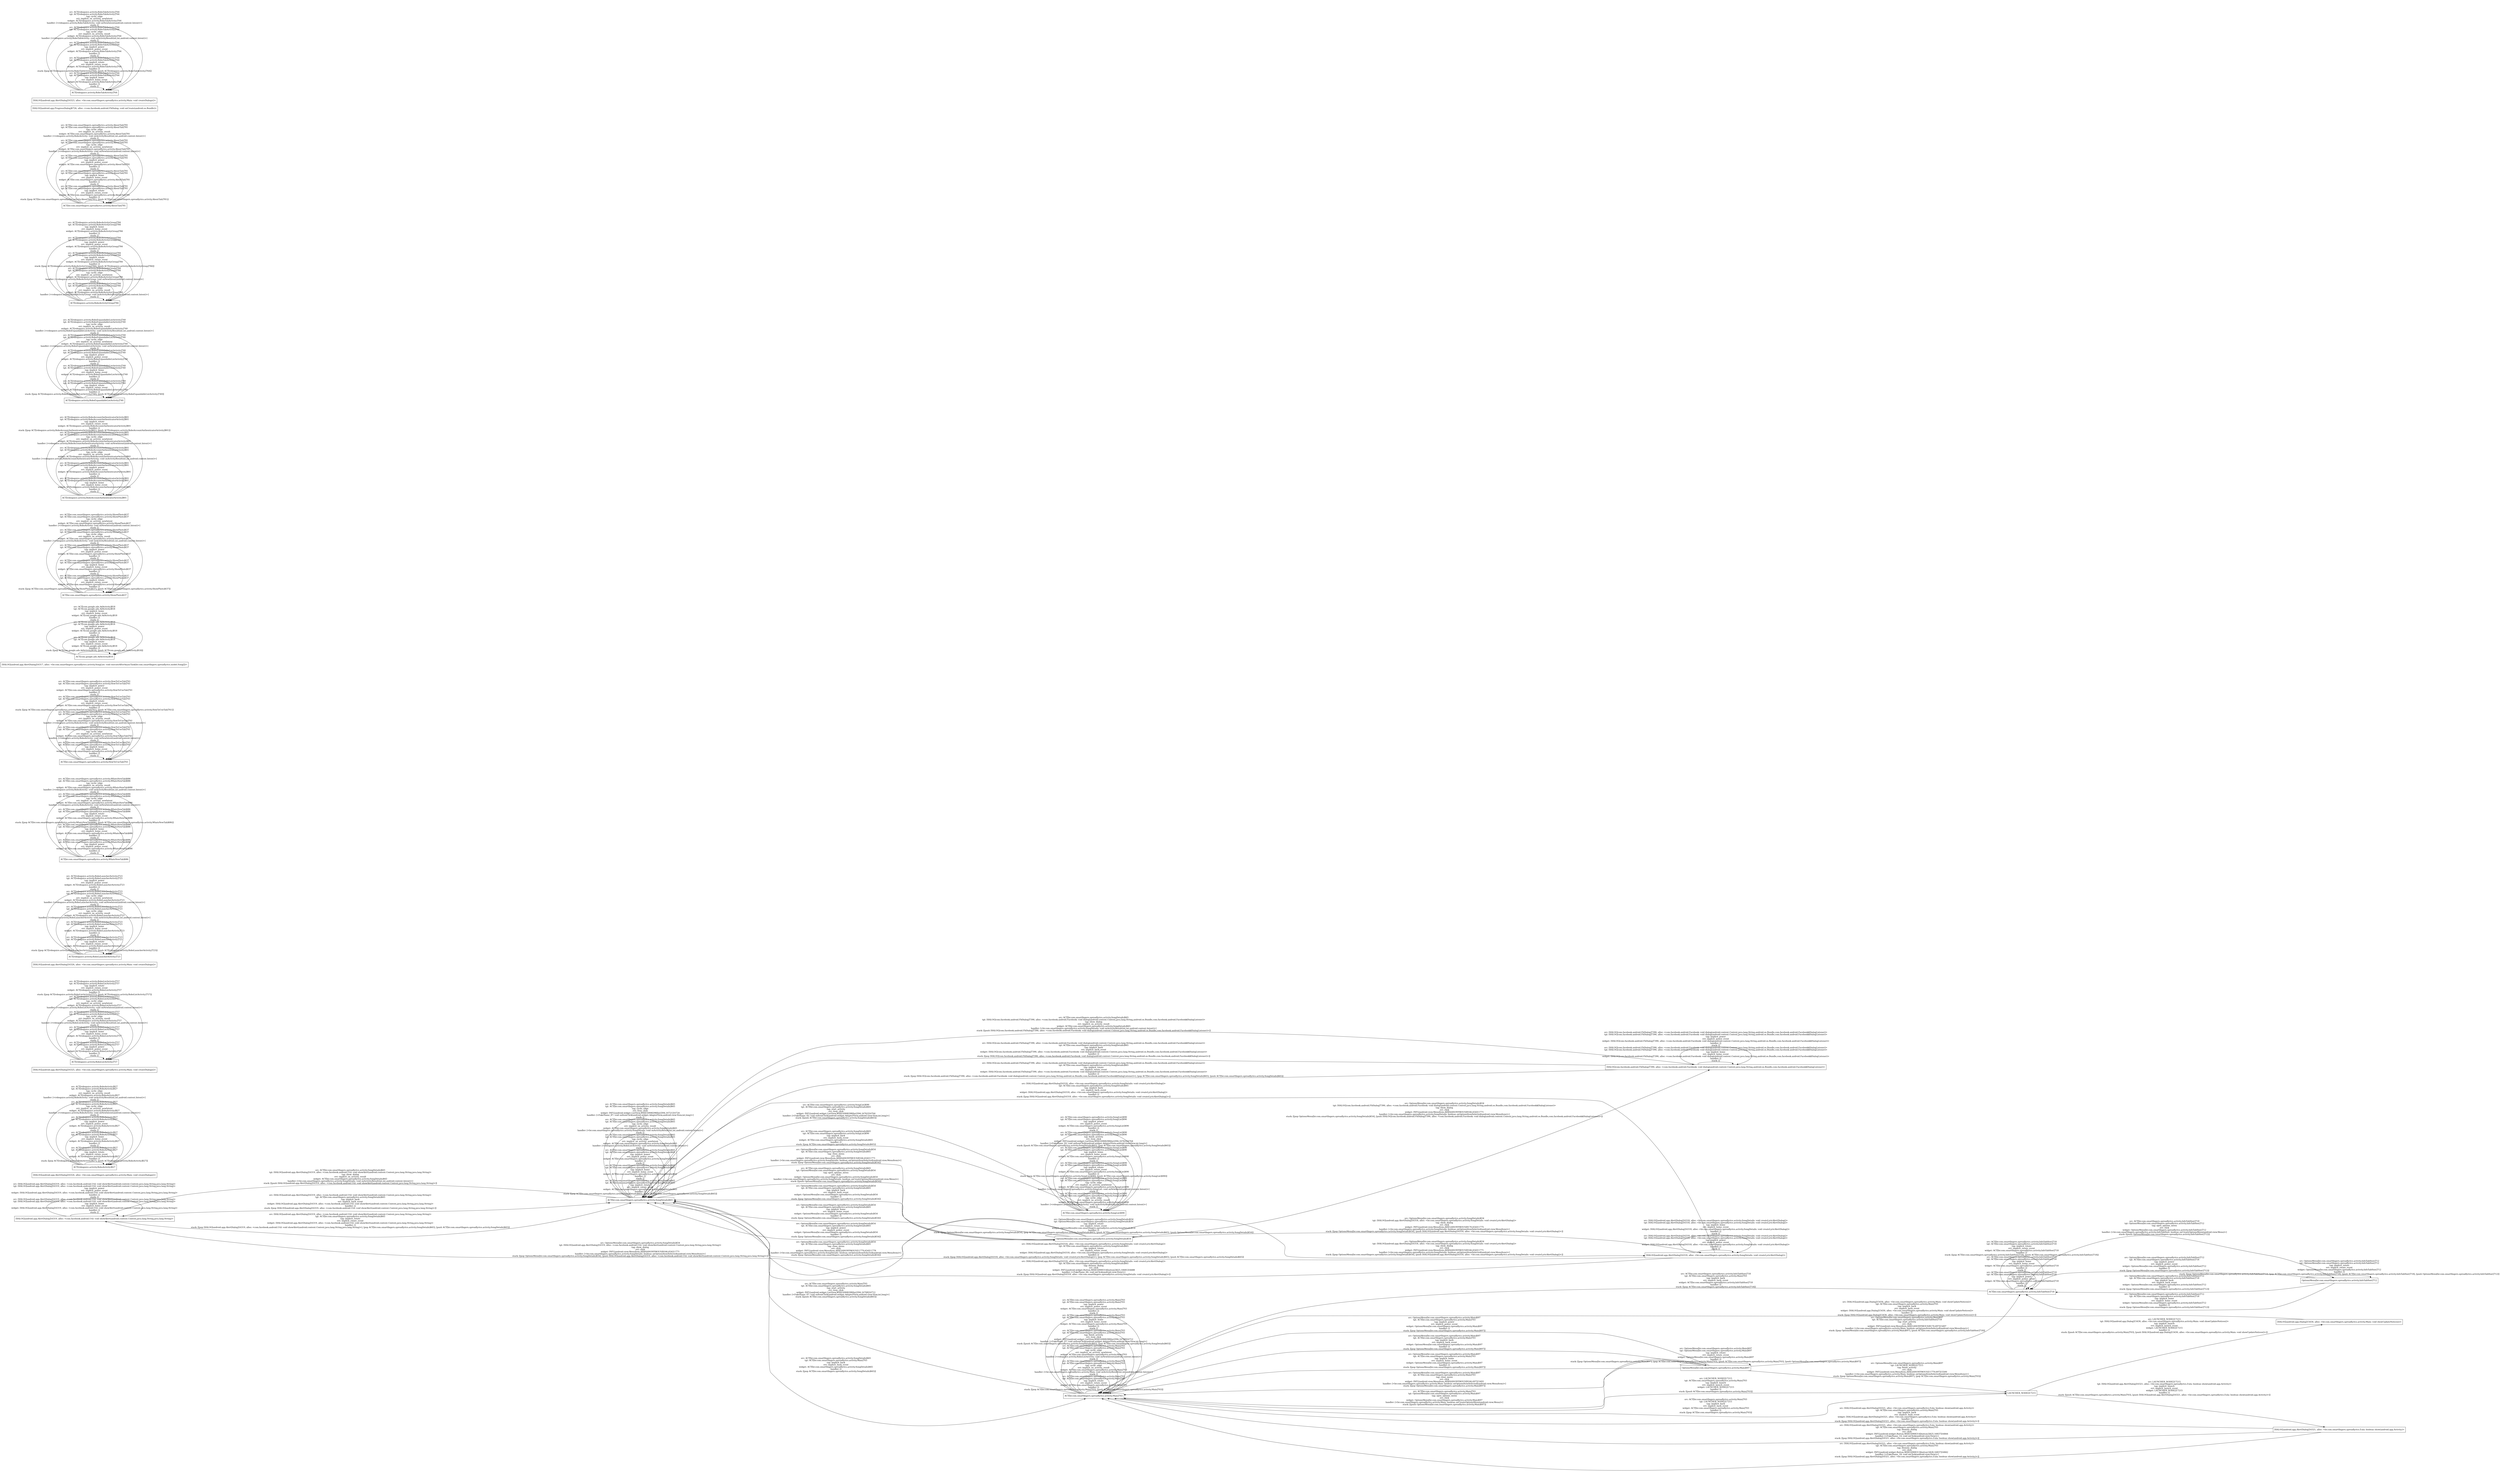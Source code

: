 digraph G {
 rankdir=LR;
 node[shape=box];
 n17 [label="DIALOG[android.app.AlertDialog]16319, alloc: <com.facebook.android.Util: void showAlert(android.content.Context,java.lang.String,java.lang.String)>"];
 n20 [label="DIALOG[android.app.AlertDialog]16321, alloc: <br.com.smartfingers.spreadlyrics.Eula: boolean show(android.app.Activity)>"];
 n23 [label="DIALOG[android.app.AlertDialog]16324, alloc: <br.com.smartfingers.spreadlyrics.activity.Main: void createDialogs()>"];
 n6 [label="ACT[br.com.smartfingers.spreadlyrics.activity.InfoTabHost]718"];
 n16 [label="ACT[roboguice.activity.RoboActivity]827"];
 n27 [label="DIALOG[android.app.AlertDialog]16325, alloc: <br.com.smartfingers.spreadlyrics.activity.Main: void createDialogs()>"];
 n9 [label="ACT[roboguice.activity.RoboListActivity]757"];
 n19 [label="DIALOG[android.app.AlertDialog]16326, alloc: <br.com.smartfingers.spreadlyrics.activity.Main: void createDialogs()>"];
 n29 [label="OptionsMenu[br.com.smartfingers.spreadlyrics.activity.Main]697"];
 n7 [label="ACT[roboguice.activity.RoboLauncherActivity]723"];
 n3 [label="ACT[br.com.smartfingers.spreadlyrics.activity.WhatsNewTab]686"];
 n10 [label="ACT[br.com.smartfingers.spreadlyrics.activity.HowToUseTab]761"];
 n21 [label="DIALOG[android.app.AlertDialog]16317, alloc: <br.com.smartfingers.spreadlyrics.activity.SongList: void executeAfterAsyncTask(br.com.smartfingers.spreadlyrics.model.Song[])>"];
 n25 [label="DIALOG[com.facebook.android.FbDialog]7390, alloc: <com.facebook.android.Facebook: void dialog(android.content.Context,java.lang.String,android.os.Bundle,com.facebook.android.Facebook$DialogListener)>"];
 n30 [label="OptionsMenu[br.com.smartfingers.spreadlyrics.activity.InfoTabHost]712"];
 n15 [label="ACT[com.google.ads.AdActivity]818"];
 n24 [label="DIALOG[android.app.Dialog]15430, alloc: <br.com.smartfingers.spreadlyrics.activity.Main: void showUpdateNotices()>"];
 n31 [label="LAUNCHER_NODE[]17215"];
 n1 [label="ACT[br.com.smartfingers.spreadlyrics.activity.ShowPhoto]637"];
 n14 [label="ACT[roboguice.activity.RoboAccountAuthenticatorActivity]801"];
 n5 [label="ACT[br.com.smartfingers.spreadlyrics.activity.Main]703"];
 n8 [label="ACT[roboguice.activity.RoboExpandableListActivity]740"];
 n18 [label="DIALOG[android.app.AlertDialog]16318, alloc: <br.com.smartfingers.spreadlyrics.activity.SongDetails: void createLyricAlertDialog()>"];
 n13 [label="ACT[roboguice.activity.RoboActivityGroup]784"];
 n4 [label="ACT[br.com.smartfingers.spreadlyrics.activity.SongList]690"];
 n28 [label="OptionsMenu[br.com.smartfingers.spreadlyrics.activity.SongDetails]654"];
 n12 [label="ACT[br.com.smartfingers.spreadlyrics.activity.AboutTab]781"];
 n22 [label="DIALOG[android.app.ProgressDialog]6726, alloc: <com.facebook.android.FbDialog: void onCreate(android.os.Bundle)>"];
 n2 [label="ACT[br.com.smartfingers.spreadlyrics.activity.SongDetails]665"];
 n26 [label="DIALOG[android.app.AlertDialog]16323, alloc: <br.com.smartfingers.spreadlyrics.activity.Main: void createDialogs()>"];
 n11 [label="ACT[roboguice.activity.RoboTabActivity]764"];
 n17 -> n2 [label="src: DIALOG[android.app.AlertDialog]16319, alloc: <com.facebook.android.Util: void showAlert(android.content.Context,java.lang.String,java.lang.String)>\ntgt: ACT[br.com.smartfingers.spreadlyrics.activity.SongDetails]665\ntag: implicit_back\nevt: implicit_back_event\nwidget: DIALOG[android.app.AlertDialog]16319, alloc: <com.facebook.android.Util: void showAlert(android.content.Context,java.lang.String,java.lang.String)>\nhandler: []\nstack: [[pop DIALOG[android.app.AlertDialog]16319, alloc: <com.facebook.android.Util: void showAlert(android.content.Context,java.lang.String,java.lang.String)>]]\n"];
 n17 -> n17 [label="src: DIALOG[android.app.AlertDialog]16319, alloc: <com.facebook.android.Util: void showAlert(android.content.Context,java.lang.String,java.lang.String)>\ntgt: DIALOG[android.app.AlertDialog]16319, alloc: <com.facebook.android.Util: void showAlert(android.content.Context,java.lang.String,java.lang.String)>\ntag: implicit_home\nevt: implicit_home_event\nwidget: DIALOG[android.app.AlertDialog]16319, alloc: <com.facebook.android.Util: void showAlert(android.content.Context,java.lang.String,java.lang.String)>\nhandler: []\nstack: []\n"];
 n17 -> n17 [label="src: DIALOG[android.app.AlertDialog]16319, alloc: <com.facebook.android.Util: void showAlert(android.content.Context,java.lang.String,java.lang.String)>\ntgt: DIALOG[android.app.AlertDialog]16319, alloc: <com.facebook.android.Util: void showAlert(android.content.Context,java.lang.String,java.lang.String)>\ntag: implicit_power\nevt: implicit_power_event\nwidget: DIALOG[android.app.AlertDialog]16319, alloc: <com.facebook.android.Util: void showAlert(android.content.Context,java.lang.String,java.lang.String)>\nhandler: []\nstack: []\n"];
 n17 -> n2 [label="src: DIALOG[android.app.AlertDialog]16319, alloc: <com.facebook.android.Util: void showAlert(android.content.Context,java.lang.String,java.lang.String)>\ntgt: ACT[br.com.smartfingers.spreadlyrics.activity.SongDetails]665\ntag: implicit_rotate\nevt: implicit_rotate_event\nwidget: DIALOG[android.app.AlertDialog]16319, alloc: <com.facebook.android.Util: void showAlert(android.content.Context,java.lang.String,java.lang.String)>\nhandler: []\nstack: [[pop DIALOG[android.app.AlertDialog]16319, alloc: <com.facebook.android.Util: void showAlert(android.content.Context,java.lang.String,java.lang.String)>], [pop ACT[br.com.smartfingers.spreadlyrics.activity.SongDetails]665], [push ACT[br.com.smartfingers.spreadlyrics.activity.SongDetails]665]]\n"];
 n20 -> n5 [label="src: DIALOG[android.app.AlertDialog]16321, alloc: <br.com.smartfingers.spreadlyrics.Eula: boolean show(android.app.Activity)>\ntgt: ACT[br.com.smartfingers.spreadlyrics.activity.Main]703\ntag: implicit_back\nevt: implicit_back_event\nwidget: DIALOG[android.app.AlertDialog]16321, alloc: <br.com.smartfingers.spreadlyrics.Eula: boolean show(android.app.Activity)>\nhandler: []\nstack: [[pop DIALOG[android.app.AlertDialog]16321, alloc: <br.com.smartfingers.spreadlyrics.Eula: boolean show(android.app.Activity)>]]\n"];
 n20 -> n5 [label="src: DIALOG[android.app.AlertDialog]16321, alloc: <br.com.smartfingers.spreadlyrics.Eula: boolean show(android.app.Activity)>\ntgt: ACT[br.com.smartfingers.spreadlyrics.activity.Main]703\ntag: dismiss_dialog\nevt: click\nwidget: INFL[android.widget.Button,WID[16908314|button2]425,16837]16844\nhandler: [<FakeName_14: void onClick(android.view.View)>]\nstack: [[pop DIALOG[android.app.AlertDialog]16321, alloc: <br.com.smartfingers.spreadlyrics.Eula: boolean show(android.app.Activity)>]]\n"];
 n20 -> n5 [label="src: DIALOG[android.app.AlertDialog]16321, alloc: <br.com.smartfingers.spreadlyrics.Eula: boolean show(android.app.Activity)>\ntgt: ACT[br.com.smartfingers.spreadlyrics.activity.Main]703\ntag: dismiss_dialog\nevt: click\nwidget: INFL[android.widget.Button,WID[16908313|button1]428,16837]16842\nhandler: [<FakeName_18: void onClick(android.view.View)>]\nstack: [[pop DIALOG[android.app.AlertDialog]16321, alloc: <br.com.smartfingers.spreadlyrics.Eula: boolean show(android.app.Activity)>]]\n"];
 n6 -> n30 [label="src: ACT[br.com.smartfingers.spreadlyrics.activity.InfoTabHost]718\ntgt: OptionsMenu[br.com.smartfingers.spreadlyrics.activity.InfoTabHost]712\ntag: open_options_menu\nevt: click\nwidget: OptionsMenu[br.com.smartfingers.spreadlyrics.activity.InfoTabHost]712\nhandler: [<br.com.smartfingers.spreadlyrics.activity.InfoTabHost: boolean onCreateOptionsMenu(android.view.Menu)>]\nstack: [[push OptionsMenu[br.com.smartfingers.spreadlyrics.activity.InfoTabHost]712]]\n"];
 n6 -> n6 [label="src: ACT[br.com.smartfingers.spreadlyrics.activity.InfoTabHost]718\ntgt: ACT[br.com.smartfingers.spreadlyrics.activity.InfoTabHost]718\ntag: implicit_power\nevt: implicit_power_event\nwidget: ACT[br.com.smartfingers.spreadlyrics.activity.InfoTabHost]718\nhandler: []\nstack: []\n"];
 n6 -> n5 [label="src: ACT[br.com.smartfingers.spreadlyrics.activity.InfoTabHost]718\ntgt: ACT[br.com.smartfingers.spreadlyrics.activity.Main]703\ntag: implicit_back\nevt: implicit_back_event\nwidget: ACT[br.com.smartfingers.spreadlyrics.activity.InfoTabHost]718\nhandler: []\nstack: [[pop ACT[br.com.smartfingers.spreadlyrics.activity.InfoTabHost]718]]\n"];
 n6 -> n6 [label="src: ACT[br.com.smartfingers.spreadlyrics.activity.InfoTabHost]718\ntgt: ACT[br.com.smartfingers.spreadlyrics.activity.InfoTabHost]718\ntag: implicit_home\nevt: implicit_home_event\nwidget: ACT[br.com.smartfingers.spreadlyrics.activity.InfoTabHost]718\nhandler: []\nstack: []\n"];
 n6 -> n6 [label="src: ACT[br.com.smartfingers.spreadlyrics.activity.InfoTabHost]718\ntgt: ACT[br.com.smartfingers.spreadlyrics.activity.InfoTabHost]718\ntag: implicit_rotate\nevt: implicit_rotate_event\nwidget: ACT[br.com.smartfingers.spreadlyrics.activity.InfoTabHost]718\nhandler: []\nstack: [[pop ACT[br.com.smartfingers.spreadlyrics.activity.InfoTabHost]718], [push ACT[br.com.smartfingers.spreadlyrics.activity.InfoTabHost]718]]\n"];
 n16 -> n16 [label="src: ACT[roboguice.activity.RoboActivity]827\ntgt: ACT[roboguice.activity.RoboActivity]827\ntag: implicit_rotate\nevt: implicit_rotate_event\nwidget: ACT[roboguice.activity.RoboActivity]827\nhandler: []\nstack: [[pop ACT[roboguice.activity.RoboActivity]827], [push ACT[roboguice.activity.RoboActivity]827]]\n"];
 n16 -> n16 [label="src: ACT[roboguice.activity.RoboActivity]827\ntgt: ACT[roboguice.activity.RoboActivity]827\ntag: implicit_home\nevt: implicit_home_event\nwidget: ACT[roboguice.activity.RoboActivity]827\nhandler: []\nstack: []\n"];
 n16 -> n16 [label="src: ACT[roboguice.activity.RoboActivity]827\ntgt: ACT[roboguice.activity.RoboActivity]827\ntag: implicit_power\nevt: implicit_power_event\nwidget: ACT[roboguice.activity.RoboActivity]827\nhandler: []\nstack: []\n"];
 n16 -> n16 [label="src: ACT[roboguice.activity.RoboActivity]827\ntgt: ACT[roboguice.activity.RoboActivity]827\ntag: cyclic_edge\nevt: implicit_on_activity_newIntent\nwidget: ACT[roboguice.activity.RoboActivity]827\nhandler: [<roboguice.activity.RoboActivity: void onNewIntent(android.content.Intent)>]\nstack: []\n"];
 n16 -> n16 [label="src: ACT[roboguice.activity.RoboActivity]827\ntgt: ACT[roboguice.activity.RoboActivity]827\ntag: cyclic_edge\nevt: implicit_on_activity_result\nwidget: ACT[roboguice.activity.RoboActivity]827\nhandler: [<roboguice.activity.RoboActivity: void onActivityResult(int,int,android.content.Intent)>]\nstack: []\n"];
 n9 -> n9 [label="src: ACT[roboguice.activity.RoboListActivity]757\ntgt: ACT[roboguice.activity.RoboListActivity]757\ntag: implicit_power\nevt: implicit_power_event\nwidget: ACT[roboguice.activity.RoboListActivity]757\nhandler: []\nstack: []\n"];
 n9 -> n9 [label="src: ACT[roboguice.activity.RoboListActivity]757\ntgt: ACT[roboguice.activity.RoboListActivity]757\ntag: implicit_home\nevt: implicit_home_event\nwidget: ACT[roboguice.activity.RoboListActivity]757\nhandler: []\nstack: []\n"];
 n9 -> n9 [label="src: ACT[roboguice.activity.RoboListActivity]757\ntgt: ACT[roboguice.activity.RoboListActivity]757\ntag: cyclic_edge\nevt: implicit_on_activity_result\nwidget: ACT[roboguice.activity.RoboListActivity]757\nhandler: [<roboguice.activity.RoboListActivity: void onActivityResult(int,int,android.content.Intent)>]\nstack: []\n"];
 n9 -> n9 [label="src: ACT[roboguice.activity.RoboListActivity]757\ntgt: ACT[roboguice.activity.RoboListActivity]757\ntag: cyclic_edge\nevt: implicit_on_activity_newIntent\nwidget: ACT[roboguice.activity.RoboListActivity]757\nhandler: [<roboguice.activity.RoboListActivity: void onNewIntent(android.content.Intent)>]\nstack: []\n"];
 n9 -> n9 [label="src: ACT[roboguice.activity.RoboListActivity]757\ntgt: ACT[roboguice.activity.RoboListActivity]757\ntag: implicit_rotate\nevt: implicit_rotate_event\nwidget: ACT[roboguice.activity.RoboListActivity]757\nhandler: []\nstack: [[pop ACT[roboguice.activity.RoboListActivity]757], [push ACT[roboguice.activity.RoboListActivity]757]]\n"];
 n29 -> n29 [label="src: OptionsMenu[br.com.smartfingers.spreadlyrics.activity.Main]697\ntgt: OptionsMenu[br.com.smartfingers.spreadlyrics.activity.Main]697\ntag: implicit_rotate\nevt: implicit_rotate_event\nwidget: OptionsMenu[br.com.smartfingers.spreadlyrics.activity.Main]697\nhandler: []\nstack: [[pop OptionsMenu[br.com.smartfingers.spreadlyrics.activity.Main]697], [pop ACT[br.com.smartfingers.spreadlyrics.activity.Main]703], [push ACT[br.com.smartfingers.spreadlyrics.activity.Main]703], [push OptionsMenu[br.com.smartfingers.spreadlyrics.activity.Main]697]]\n"];
 n29 -> n5 [label="src: OptionsMenu[br.com.smartfingers.spreadlyrics.activity.Main]697\ntgt: ACT[br.com.smartfingers.spreadlyrics.activity.Main]703\ntag: implicit_power\nevt: implicit_power_event\nwidget: OptionsMenu[br.com.smartfingers.spreadlyrics.activity.Main]697\nhandler: []\nstack: [[pop OptionsMenu[br.com.smartfingers.spreadlyrics.activity.Main]697]]\n"];
 n29 -> n31 [label="src: OptionsMenu[br.com.smartfingers.spreadlyrics.activity.Main]697\ntgt: LAUNCHER_NODE[]17215\ntag: finish_activity\nevt: click\nwidget: INFL[android.view.MenuItem,AID[2|ANONYMOUS]11779,697]15500\nhandler: [<br.com.smartfingers.spreadlyrics.activity.Main: boolean onOptionsItemSelected(android.view.MenuItem)>]\nstack: [[pop OptionsMenu[br.com.smartfingers.spreadlyrics.activity.Main]697], [pop ACT[br.com.smartfingers.spreadlyrics.activity.Main]703]]\n"];
 n29 -> n5 [label="src: OptionsMenu[br.com.smartfingers.spreadlyrics.activity.Main]697\ntgt: ACT[br.com.smartfingers.spreadlyrics.activity.Main]703\ntag: implicit_back\nevt: implicit_back_event\nwidget: OptionsMenu[br.com.smartfingers.spreadlyrics.activity.Main]697\nhandler: []\nstack: [[pop OptionsMenu[br.com.smartfingers.spreadlyrics.activity.Main]697]]\n"];
 n29 -> n6 [label="src: OptionsMenu[br.com.smartfingers.spreadlyrics.activity.Main]697\ntgt: ACT[br.com.smartfingers.spreadlyrics.activity.InfoTabHost]718\ntag: start_activity\nevt: click\nwidget: INFL[android.view.MenuItem,AID[1|ANONYMOUS]9170,697]15497\nhandler: [<br.com.smartfingers.spreadlyrics.activity.Main: boolean onOptionsItemSelected(android.view.MenuItem)>]\nstack: [[pop OptionsMenu[br.com.smartfingers.spreadlyrics.activity.Main]697], [push ACT[br.com.smartfingers.spreadlyrics.activity.InfoTabHost]718]]\n"];
 n29 -> n5 [label="src: OptionsMenu[br.com.smartfingers.spreadlyrics.activity.Main]697\ntgt: ACT[br.com.smartfingers.spreadlyrics.activity.Main]703\ntag: implicit_home\nevt: implicit_home_event\nwidget: OptionsMenu[br.com.smartfingers.spreadlyrics.activity.Main]697\nhandler: []\nstack: [[pop OptionsMenu[br.com.smartfingers.spreadlyrics.activity.Main]697]]\n"];
 n29 -> n5 [label="src: OptionsMenu[br.com.smartfingers.spreadlyrics.activity.Main]697\ntgt: ACT[br.com.smartfingers.spreadlyrics.activity.Main]703\ntag: close_menu\nevt: click\nwidget: INFL[android.view.MenuItem,AID[0|ANONYMOUS]9166,697]15493\nhandler: [<br.com.smartfingers.spreadlyrics.activity.Main: boolean onOptionsItemSelected(android.view.MenuItem)>]\nstack: [[pop OptionsMenu[br.com.smartfingers.spreadlyrics.activity.Main]697]]\n"];
 n7 -> n7 [label="src: ACT[roboguice.activity.RoboLauncherActivity]723\ntgt: ACT[roboguice.activity.RoboLauncherActivity]723\ntag: implicit_rotate\nevt: implicit_rotate_event\nwidget: ACT[roboguice.activity.RoboLauncherActivity]723\nhandler: []\nstack: [[pop ACT[roboguice.activity.RoboLauncherActivity]723], [push ACT[roboguice.activity.RoboLauncherActivity]723]]\n"];
 n7 -> n7 [label="src: ACT[roboguice.activity.RoboLauncherActivity]723\ntgt: ACT[roboguice.activity.RoboLauncherActivity]723\ntag: implicit_home\nevt: implicit_home_event\nwidget: ACT[roboguice.activity.RoboLauncherActivity]723\nhandler: []\nstack: []\n"];
 n7 -> n7 [label="src: ACT[roboguice.activity.RoboLauncherActivity]723\ntgt: ACT[roboguice.activity.RoboLauncherActivity]723\ntag: cyclic_edge\nevt: implicit_on_activity_result\nwidget: ACT[roboguice.activity.RoboLauncherActivity]723\nhandler: [<roboguice.activity.RoboLauncherActivity: void onActivityResult(int,int,android.content.Intent)>]\nstack: []\n"];
 n7 -> n7 [label="src: ACT[roboguice.activity.RoboLauncherActivity]723\ntgt: ACT[roboguice.activity.RoboLauncherActivity]723\ntag: cyclic_edge\nevt: implicit_on_activity_newIntent\nwidget: ACT[roboguice.activity.RoboLauncherActivity]723\nhandler: [<roboguice.activity.RoboLauncherActivity: void onNewIntent(android.content.Intent)>]\nstack: []\n"];
 n7 -> n7 [label="src: ACT[roboguice.activity.RoboLauncherActivity]723\ntgt: ACT[roboguice.activity.RoboLauncherActivity]723\ntag: implicit_power\nevt: implicit_power_event\nwidget: ACT[roboguice.activity.RoboLauncherActivity]723\nhandler: []\nstack: []\n"];
 n3 -> n3 [label="src: ACT[br.com.smartfingers.spreadlyrics.activity.WhatsNewTab]686\ntgt: ACT[br.com.smartfingers.spreadlyrics.activity.WhatsNewTab]686\ntag: implicit_power\nevt: implicit_power_event\nwidget: ACT[br.com.smartfingers.spreadlyrics.activity.WhatsNewTab]686\nhandler: []\nstack: []\n"];
 n3 -> n3 [label="src: ACT[br.com.smartfingers.spreadlyrics.activity.WhatsNewTab]686\ntgt: ACT[br.com.smartfingers.spreadlyrics.activity.WhatsNewTab]686\ntag: implicit_home\nevt: implicit_home_event\nwidget: ACT[br.com.smartfingers.spreadlyrics.activity.WhatsNewTab]686\nhandler: []\nstack: []\n"];
 n3 -> n3 [label="src: ACT[br.com.smartfingers.spreadlyrics.activity.WhatsNewTab]686\ntgt: ACT[br.com.smartfingers.spreadlyrics.activity.WhatsNewTab]686\ntag: implicit_rotate\nevt: implicit_rotate_event\nwidget: ACT[br.com.smartfingers.spreadlyrics.activity.WhatsNewTab]686\nhandler: []\nstack: [[pop ACT[br.com.smartfingers.spreadlyrics.activity.WhatsNewTab]686], [push ACT[br.com.smartfingers.spreadlyrics.activity.WhatsNewTab]686]]\n"];
 n3 -> n3 [label="src: ACT[br.com.smartfingers.spreadlyrics.activity.WhatsNewTab]686\ntgt: ACT[br.com.smartfingers.spreadlyrics.activity.WhatsNewTab]686\ntag: cyclic_edge\nevt: implicit_on_activity_newIntent\nwidget: ACT[br.com.smartfingers.spreadlyrics.activity.WhatsNewTab]686\nhandler: [<roboguice.activity.RoboActivity: void onNewIntent(android.content.Intent)>]\nstack: []\n"];
 n3 -> n3 [label="src: ACT[br.com.smartfingers.spreadlyrics.activity.WhatsNewTab]686\ntgt: ACT[br.com.smartfingers.spreadlyrics.activity.WhatsNewTab]686\ntag: cyclic_edge\nevt: implicit_on_activity_result\nwidget: ACT[br.com.smartfingers.spreadlyrics.activity.WhatsNewTab]686\nhandler: [<roboguice.activity.RoboActivity: void onActivityResult(int,int,android.content.Intent)>]\nstack: []\n"];
 n10 -> n10 [label="src: ACT[br.com.smartfingers.spreadlyrics.activity.HowToUseTab]761\ntgt: ACT[br.com.smartfingers.spreadlyrics.activity.HowToUseTab]761\ntag: implicit_home\nevt: implicit_home_event\nwidget: ACT[br.com.smartfingers.spreadlyrics.activity.HowToUseTab]761\nhandler: []\nstack: []\n"];
 n10 -> n10 [label="src: ACT[br.com.smartfingers.spreadlyrics.activity.HowToUseTab]761\ntgt: ACT[br.com.smartfingers.spreadlyrics.activity.HowToUseTab]761\ntag: cyclic_edge\nevt: implicit_on_activity_newIntent\nwidget: ACT[br.com.smartfingers.spreadlyrics.activity.HowToUseTab]761\nhandler: [<roboguice.activity.RoboActivity: void onNewIntent(android.content.Intent)>]\nstack: []\n"];
 n10 -> n10 [label="src: ACT[br.com.smartfingers.spreadlyrics.activity.HowToUseTab]761\ntgt: ACT[br.com.smartfingers.spreadlyrics.activity.HowToUseTab]761\ntag: cyclic_edge\nevt: implicit_on_activity_result\nwidget: ACT[br.com.smartfingers.spreadlyrics.activity.HowToUseTab]761\nhandler: [<roboguice.activity.RoboActivity: void onActivityResult(int,int,android.content.Intent)>]\nstack: []\n"];
 n10 -> n10 [label="src: ACT[br.com.smartfingers.spreadlyrics.activity.HowToUseTab]761\ntgt: ACT[br.com.smartfingers.spreadlyrics.activity.HowToUseTab]761\ntag: implicit_rotate\nevt: implicit_rotate_event\nwidget: ACT[br.com.smartfingers.spreadlyrics.activity.HowToUseTab]761\nhandler: []\nstack: [[pop ACT[br.com.smartfingers.spreadlyrics.activity.HowToUseTab]761], [push ACT[br.com.smartfingers.spreadlyrics.activity.HowToUseTab]761]]\n"];
 n10 -> n10 [label="src: ACT[br.com.smartfingers.spreadlyrics.activity.HowToUseTab]761\ntgt: ACT[br.com.smartfingers.spreadlyrics.activity.HowToUseTab]761\ntag: implicit_power\nevt: implicit_power_event\nwidget: ACT[br.com.smartfingers.spreadlyrics.activity.HowToUseTab]761\nhandler: []\nstack: []\n"];
 n25 -> n2 [label="src: DIALOG[com.facebook.android.FbDialog]7390, alloc: <com.facebook.android.Facebook: void dialog(android.content.Context,java.lang.String,android.os.Bundle,com.facebook.android.Facebook$DialogListener)>\ntgt: ACT[br.com.smartfingers.spreadlyrics.activity.SongDetails]665\ntag: implicit_back\nevt: implicit_back_event\nwidget: DIALOG[com.facebook.android.FbDialog]7390, alloc: <com.facebook.android.Facebook: void dialog(android.content.Context,java.lang.String,android.os.Bundle,com.facebook.android.Facebook$DialogListener)>\nhandler: []\nstack: [[pop DIALOG[com.facebook.android.FbDialog]7390, alloc: <com.facebook.android.Facebook: void dialog(android.content.Context,java.lang.String,android.os.Bundle,com.facebook.android.Facebook$DialogListener)>]]\n"];
 n25 -> n2 [label="src: DIALOG[com.facebook.android.FbDialog]7390, alloc: <com.facebook.android.Facebook: void dialog(android.content.Context,java.lang.String,android.os.Bundle,com.facebook.android.Facebook$DialogListener)>\ntgt: ACT[br.com.smartfingers.spreadlyrics.activity.SongDetails]665\ntag: implicit_rotate\nevt: implicit_rotate_event\nwidget: DIALOG[com.facebook.android.FbDialog]7390, alloc: <com.facebook.android.Facebook: void dialog(android.content.Context,java.lang.String,android.os.Bundle,com.facebook.android.Facebook$DialogListener)>\nhandler: []\nstack: [[pop DIALOG[com.facebook.android.FbDialog]7390, alloc: <com.facebook.android.Facebook: void dialog(android.content.Context,java.lang.String,android.os.Bundle,com.facebook.android.Facebook$DialogListener)>], [pop ACT[br.com.smartfingers.spreadlyrics.activity.SongDetails]665], [push ACT[br.com.smartfingers.spreadlyrics.activity.SongDetails]665]]\n"];
 n25 -> n25 [label="src: DIALOG[com.facebook.android.FbDialog]7390, alloc: <com.facebook.android.Facebook: void dialog(android.content.Context,java.lang.String,android.os.Bundle,com.facebook.android.Facebook$DialogListener)>\ntgt: DIALOG[com.facebook.android.FbDialog]7390, alloc: <com.facebook.android.Facebook: void dialog(android.content.Context,java.lang.String,android.os.Bundle,com.facebook.android.Facebook$DialogListener)>\ntag: implicit_home\nevt: implicit_home_event\nwidget: DIALOG[com.facebook.android.FbDialog]7390, alloc: <com.facebook.android.Facebook: void dialog(android.content.Context,java.lang.String,android.os.Bundle,com.facebook.android.Facebook$DialogListener)>\nhandler: []\nstack: []\n"];
 n25 -> n25 [label="src: DIALOG[com.facebook.android.FbDialog]7390, alloc: <com.facebook.android.Facebook: void dialog(android.content.Context,java.lang.String,android.os.Bundle,com.facebook.android.Facebook$DialogListener)>\ntgt: DIALOG[com.facebook.android.FbDialog]7390, alloc: <com.facebook.android.Facebook: void dialog(android.content.Context,java.lang.String,android.os.Bundle,com.facebook.android.Facebook$DialogListener)>\ntag: implicit_power\nevt: implicit_power_event\nwidget: DIALOG[com.facebook.android.FbDialog]7390, alloc: <com.facebook.android.Facebook: void dialog(android.content.Context,java.lang.String,android.os.Bundle,com.facebook.android.Facebook$DialogListener)>\nhandler: []\nstack: []\n"];
 n30 -> n6 [label="src: OptionsMenu[br.com.smartfingers.spreadlyrics.activity.InfoTabHost]712\ntgt: ACT[br.com.smartfingers.spreadlyrics.activity.InfoTabHost]718\ntag: implicit_power\nevt: implicit_power_event\nwidget: OptionsMenu[br.com.smartfingers.spreadlyrics.activity.InfoTabHost]712\nhandler: []\nstack: [[pop OptionsMenu[br.com.smartfingers.spreadlyrics.activity.InfoTabHost]712]]\n"];
 n30 -> n6 [label="src: OptionsMenu[br.com.smartfingers.spreadlyrics.activity.InfoTabHost]712\ntgt: ACT[br.com.smartfingers.spreadlyrics.activity.InfoTabHost]718\ntag: implicit_back\nevt: implicit_back_event\nwidget: OptionsMenu[br.com.smartfingers.spreadlyrics.activity.InfoTabHost]712\nhandler: []\nstack: [[pop OptionsMenu[br.com.smartfingers.spreadlyrics.activity.InfoTabHost]712]]\n"];
 n30 -> n30 [label="src: OptionsMenu[br.com.smartfingers.spreadlyrics.activity.InfoTabHost]712\ntgt: OptionsMenu[br.com.smartfingers.spreadlyrics.activity.InfoTabHost]712\ntag: implicit_rotate\nevt: implicit_rotate_event\nwidget: OptionsMenu[br.com.smartfingers.spreadlyrics.activity.InfoTabHost]712\nhandler: []\nstack: [[pop OptionsMenu[br.com.smartfingers.spreadlyrics.activity.InfoTabHost]712], [pop ACT[br.com.smartfingers.spreadlyrics.activity.InfoTabHost]718], [push ACT[br.com.smartfingers.spreadlyrics.activity.InfoTabHost]718], [push OptionsMenu[br.com.smartfingers.spreadlyrics.activity.InfoTabHost]712]]\n"];
 n30 -> n6 [label="src: OptionsMenu[br.com.smartfingers.spreadlyrics.activity.InfoTabHost]712\ntgt: ACT[br.com.smartfingers.spreadlyrics.activity.InfoTabHost]718\ntag: implicit_home\nevt: implicit_home_event\nwidget: OptionsMenu[br.com.smartfingers.spreadlyrics.activity.InfoTabHost]712\nhandler: []\nstack: [[pop OptionsMenu[br.com.smartfingers.spreadlyrics.activity.InfoTabHost]712]]\n"];
 n15 -> n15 [label="src: ACT[com.google.ads.AdActivity]818\ntgt: ACT[com.google.ads.AdActivity]818\ntag: implicit_rotate\nevt: implicit_rotate_event\nwidget: ACT[com.google.ads.AdActivity]818\nhandler: []\nstack: [[pop ACT[com.google.ads.AdActivity]818], [push ACT[com.google.ads.AdActivity]818]]\n"];
 n15 -> n15 [label="src: ACT[com.google.ads.AdActivity]818\ntgt: ACT[com.google.ads.AdActivity]818\ntag: implicit_power\nevt: implicit_power_event\nwidget: ACT[com.google.ads.AdActivity]818\nhandler: []\nstack: []\n"];
 n15 -> n15 [label="src: ACT[com.google.ads.AdActivity]818\ntgt: ACT[com.google.ads.AdActivity]818\ntag: implicit_home\nevt: implicit_home_event\nwidget: ACT[com.google.ads.AdActivity]818\nhandler: []\nstack: []\n"];
 n24 -> n5 [label="src: DIALOG[android.app.Dialog]15430, alloc: <br.com.smartfingers.spreadlyrics.activity.Main: void showUpdateNotices()>\ntgt: ACT[br.com.smartfingers.spreadlyrics.activity.Main]703\ntag: implicit_back\nevt: implicit_back_event\nwidget: DIALOG[android.app.Dialog]15430, alloc: <br.com.smartfingers.spreadlyrics.activity.Main: void showUpdateNotices()>\nhandler: []\nstack: [[pop DIALOG[android.app.Dialog]15430, alloc: <br.com.smartfingers.spreadlyrics.activity.Main: void showUpdateNotices()>]]\n"];
 n31 -> n5 [label="src: LAUNCHER_NODE[]17215\ntgt: ACT[br.com.smartfingers.spreadlyrics.activity.Main]703\ntag: implicit_launch\nevt: implicit_launch_event\nwidget: LAUNCHER_NODE[]17215\nhandler: []\nstack: [[push ACT[br.com.smartfingers.spreadlyrics.activity.Main]703]]\n"];
 n31 -> n20 [label="src: LAUNCHER_NODE[]17215\ntgt: DIALOG[android.app.AlertDialog]16321, alloc: <br.com.smartfingers.spreadlyrics.Eula: boolean show(android.app.Activity)>\ntag: implicit_launch\nevt: implicit_launch_event\nwidget: LAUNCHER_NODE[]17215\nhandler: []\nstack: [[push ACT[br.com.smartfingers.spreadlyrics.activity.Main]703], [push DIALOG[android.app.AlertDialog]16321, alloc: <br.com.smartfingers.spreadlyrics.Eula: boolean show(android.app.Activity)>]]\n"];
 n31 -> n24 [label="src: LAUNCHER_NODE[]17215\ntgt: DIALOG[android.app.Dialog]15430, alloc: <br.com.smartfingers.spreadlyrics.activity.Main: void showUpdateNotices()>\ntag: implicit_launch\nevt: implicit_launch_event\nwidget: LAUNCHER_NODE[]17215\nhandler: []\nstack: [[push ACT[br.com.smartfingers.spreadlyrics.activity.Main]703], [push DIALOG[android.app.Dialog]15430, alloc: <br.com.smartfingers.spreadlyrics.activity.Main: void showUpdateNotices()>]]\n"];
 n1 -> n1 [label="src: ACT[br.com.smartfingers.spreadlyrics.activity.ShowPhoto]637\ntgt: ACT[br.com.smartfingers.spreadlyrics.activity.ShowPhoto]637\ntag: implicit_rotate\nevt: implicit_rotate_event\nwidget: ACT[br.com.smartfingers.spreadlyrics.activity.ShowPhoto]637\nhandler: []\nstack: [[pop ACT[br.com.smartfingers.spreadlyrics.activity.ShowPhoto]637], [push ACT[br.com.smartfingers.spreadlyrics.activity.ShowPhoto]637]]\n"];
 n1 -> n1 [label="src: ACT[br.com.smartfingers.spreadlyrics.activity.ShowPhoto]637\ntgt: ACT[br.com.smartfingers.spreadlyrics.activity.ShowPhoto]637\ntag: implicit_home\nevt: implicit_home_event\nwidget: ACT[br.com.smartfingers.spreadlyrics.activity.ShowPhoto]637\nhandler: []\nstack: []\n"];
 n1 -> n1 [label="src: ACT[br.com.smartfingers.spreadlyrics.activity.ShowPhoto]637\ntgt: ACT[br.com.smartfingers.spreadlyrics.activity.ShowPhoto]637\ntag: implicit_power\nevt: implicit_power_event\nwidget: ACT[br.com.smartfingers.spreadlyrics.activity.ShowPhoto]637\nhandler: []\nstack: []\n"];
 n1 -> n1 [label="src: ACT[br.com.smartfingers.spreadlyrics.activity.ShowPhoto]637\ntgt: ACT[br.com.smartfingers.spreadlyrics.activity.ShowPhoto]637\ntag: cyclic_edge\nevt: implicit_on_activity_result\nwidget: ACT[br.com.smartfingers.spreadlyrics.activity.ShowPhoto]637\nhandler: [<roboguice.activity.RoboActivity: void onActivityResult(int,int,android.content.Intent)>]\nstack: []\n"];
 n1 -> n1 [label="src: ACT[br.com.smartfingers.spreadlyrics.activity.ShowPhoto]637\ntgt: ACT[br.com.smartfingers.spreadlyrics.activity.ShowPhoto]637\ntag: cyclic_edge\nevt: implicit_on_activity_newIntent\nwidget: ACT[br.com.smartfingers.spreadlyrics.activity.ShowPhoto]637\nhandler: [<roboguice.activity.RoboActivity: void onNewIntent(android.content.Intent)>]\nstack: []\n"];
 n14 -> n14 [label="src: ACT[roboguice.activity.RoboAccountAuthenticatorActivity]801\ntgt: ACT[roboguice.activity.RoboAccountAuthenticatorActivity]801\ntag: implicit_home\nevt: implicit_home_event\nwidget: ACT[roboguice.activity.RoboAccountAuthenticatorActivity]801\nhandler: []\nstack: []\n"];
 n14 -> n14 [label="src: ACT[roboguice.activity.RoboAccountAuthenticatorActivity]801\ntgt: ACT[roboguice.activity.RoboAccountAuthenticatorActivity]801\ntag: implicit_power\nevt: implicit_power_event\nwidget: ACT[roboguice.activity.RoboAccountAuthenticatorActivity]801\nhandler: []\nstack: []\n"];
 n14 -> n14 [label="src: ACT[roboguice.activity.RoboAccountAuthenticatorActivity]801\ntgt: ACT[roboguice.activity.RoboAccountAuthenticatorActivity]801\ntag: cyclic_edge\nevt: implicit_on_activity_result\nwidget: ACT[roboguice.activity.RoboAccountAuthenticatorActivity]801\nhandler: [<roboguice.activity.RoboAccountAuthenticatorActivity: void onActivityResult(int,int,android.content.Intent)>]\nstack: []\n"];
 n14 -> n14 [label="src: ACT[roboguice.activity.RoboAccountAuthenticatorActivity]801\ntgt: ACT[roboguice.activity.RoboAccountAuthenticatorActivity]801\ntag: cyclic_edge\nevt: implicit_on_activity_newIntent\nwidget: ACT[roboguice.activity.RoboAccountAuthenticatorActivity]801\nhandler: [<roboguice.activity.RoboAccountAuthenticatorActivity: void onNewIntent(android.content.Intent)>]\nstack: []\n"];
 n14 -> n14 [label="src: ACT[roboguice.activity.RoboAccountAuthenticatorActivity]801\ntgt: ACT[roboguice.activity.RoboAccountAuthenticatorActivity]801\ntag: implicit_rotate\nevt: implicit_rotate_event\nwidget: ACT[roboguice.activity.RoboAccountAuthenticatorActivity]801\nhandler: []\nstack: [[pop ACT[roboguice.activity.RoboAccountAuthenticatorActivity]801], [push ACT[roboguice.activity.RoboAccountAuthenticatorActivity]801]]\n"];
 n5 -> n5 [label="src: ACT[br.com.smartfingers.spreadlyrics.activity.Main]703\ntgt: ACT[br.com.smartfingers.spreadlyrics.activity.Main]703\ntag: implicit_rotate\nevt: implicit_rotate_event\nwidget: ACT[br.com.smartfingers.spreadlyrics.activity.Main]703\nhandler: []\nstack: [[pop ACT[br.com.smartfingers.spreadlyrics.activity.Main]703], [push ACT[br.com.smartfingers.spreadlyrics.activity.Main]703]]\n"];
 n5 -> n5 [label="src: ACT[br.com.smartfingers.spreadlyrics.activity.Main]703\ntgt: ACT[br.com.smartfingers.spreadlyrics.activity.Main]703\ntag: cyclic_edge\nevt: implicit_on_activity_result\nwidget: ACT[br.com.smartfingers.spreadlyrics.activity.Main]703\nhandler: [<br.com.smartfingers.spreadlyrics.activity.Main: void onActivityResult(int,int,android.content.Intent)>]\nstack: []\n"];
 n5 -> n5 [label="src: ACT[br.com.smartfingers.spreadlyrics.activity.Main]703\ntgt: ACT[br.com.smartfingers.spreadlyrics.activity.Main]703\ntag: cyclic_edge\nevt: implicit_on_activity_newIntent\nwidget: ACT[br.com.smartfingers.spreadlyrics.activity.Main]703\nhandler: [<roboguice.activity.RoboListActivity: void onNewIntent(android.content.Intent)>]\nstack: []\n"];
 n5 -> n5 [label="src: ACT[br.com.smartfingers.spreadlyrics.activity.Main]703\ntgt: ACT[br.com.smartfingers.spreadlyrics.activity.Main]703\ntag: finish_activity\nevt: item_click\nwidget: INFL[android.widget.ListView,WID[16908298|list]394,16708]16712\nhandler: [<FakeName_97: void onItemClick(android.widget.AdapterView,android.view.View,int,long)>]\nstack: [[push ACT[br.com.smartfingers.spreadlyrics.activity.SongDetails]665], [pop ACT[br.com.smartfingers.spreadlyrics.activity.SongDetails]665]]\n"];
 n5 -> n5 [label="src: ACT[br.com.smartfingers.spreadlyrics.activity.Main]703\ntgt: ACT[br.com.smartfingers.spreadlyrics.activity.Main]703\ntag: implicit_home\nevt: implicit_home_event\nwidget: ACT[br.com.smartfingers.spreadlyrics.activity.Main]703\nhandler: []\nstack: []\n"];
 n5 -> n29 [label="src: ACT[br.com.smartfingers.spreadlyrics.activity.Main]703\ntgt: OptionsMenu[br.com.smartfingers.spreadlyrics.activity.Main]697\ntag: open_options_menu\nevt: click\nwidget: OptionsMenu[br.com.smartfingers.spreadlyrics.activity.Main]697\nhandler: [<br.com.smartfingers.spreadlyrics.activity.Main: boolean onCreateOptionsMenu(android.view.Menu)>]\nstack: [[push OptionsMenu[br.com.smartfingers.spreadlyrics.activity.Main]697]]\n"];
 n5 -> n31 [label="src: ACT[br.com.smartfingers.spreadlyrics.activity.Main]703\ntgt: LAUNCHER_NODE[]17215\ntag: implicit_back\nevt: implicit_back_event\nwidget: ACT[br.com.smartfingers.spreadlyrics.activity.Main]703\nhandler: []\nstack: [[pop ACT[br.com.smartfingers.spreadlyrics.activity.Main]703]]\n"];
 n5 -> n5 [label="src: ACT[br.com.smartfingers.spreadlyrics.activity.Main]703\ntgt: ACT[br.com.smartfingers.spreadlyrics.activity.Main]703\ntag: implicit_power\nevt: implicit_power_event\nwidget: ACT[br.com.smartfingers.spreadlyrics.activity.Main]703\nhandler: []\nstack: []\n"];
 n5 -> n2 [label="src: ACT[br.com.smartfingers.spreadlyrics.activity.Main]703\ntgt: ACT[br.com.smartfingers.spreadlyrics.activity.SongDetails]665\ntag: start_activity\nevt: item_click\nwidget: INFL[android.widget.ListView,WID[16908298|list]394,16708]16712\nhandler: [<FakeName_97: void onItemClick(android.widget.AdapterView,android.view.View,int,long)>]\nstack: [[push ACT[br.com.smartfingers.spreadlyrics.activity.SongDetails]665]]\n"];
 n8 -> n8 [label="src: ACT[roboguice.activity.RoboExpandableListActivity]740\ntgt: ACT[roboguice.activity.RoboExpandableListActivity]740\ntag: implicit_rotate\nevt: implicit_rotate_event\nwidget: ACT[roboguice.activity.RoboExpandableListActivity]740\nhandler: []\nstack: [[pop ACT[roboguice.activity.RoboExpandableListActivity]740], [push ACT[roboguice.activity.RoboExpandableListActivity]740]]\n"];
 n8 -> n8 [label="src: ACT[roboguice.activity.RoboExpandableListActivity]740\ntgt: ACT[roboguice.activity.RoboExpandableListActivity]740\ntag: implicit_home\nevt: implicit_home_event\nwidget: ACT[roboguice.activity.RoboExpandableListActivity]740\nhandler: []\nstack: []\n"];
 n8 -> n8 [label="src: ACT[roboguice.activity.RoboExpandableListActivity]740\ntgt: ACT[roboguice.activity.RoboExpandableListActivity]740\ntag: implicit_power\nevt: implicit_power_event\nwidget: ACT[roboguice.activity.RoboExpandableListActivity]740\nhandler: []\nstack: []\n"];
 n8 -> n8 [label="src: ACT[roboguice.activity.RoboExpandableListActivity]740\ntgt: ACT[roboguice.activity.RoboExpandableListActivity]740\ntag: cyclic_edge\nevt: implicit_on_activity_newIntent\nwidget: ACT[roboguice.activity.RoboExpandableListActivity]740\nhandler: [<roboguice.activity.RoboExpandableListActivity: void onNewIntent(android.content.Intent)>]\nstack: []\n"];
 n8 -> n8 [label="src: ACT[roboguice.activity.RoboExpandableListActivity]740\ntgt: ACT[roboguice.activity.RoboExpandableListActivity]740\ntag: cyclic_edge\nevt: implicit_on_activity_result\nwidget: ACT[roboguice.activity.RoboExpandableListActivity]740\nhandler: [<roboguice.activity.RoboExpandableListActivity: void onActivityResult(int,int,android.content.Intent)>]\nstack: []\n"];
 n18 -> n18 [label="src: DIALOG[android.app.AlertDialog]16318, alloc: <br.com.smartfingers.spreadlyrics.activity.SongDetails: void createLyricAlertDialog()>\ntgt: DIALOG[android.app.AlertDialog]16318, alloc: <br.com.smartfingers.spreadlyrics.activity.SongDetails: void createLyricAlertDialog()>\ntag: implicit_power\nevt: implicit_power_event\nwidget: DIALOG[android.app.AlertDialog]16318, alloc: <br.com.smartfingers.spreadlyrics.activity.SongDetails: void createLyricAlertDialog()>\nhandler: []\nstack: []\n"];
 n18 -> n2 [label="src: DIALOG[android.app.AlertDialog]16318, alloc: <br.com.smartfingers.spreadlyrics.activity.SongDetails: void createLyricAlertDialog()>\ntgt: ACT[br.com.smartfingers.spreadlyrics.activity.SongDetails]665\ntag: implicit_rotate\nevt: implicit_rotate_event\nwidget: DIALOG[android.app.AlertDialog]16318, alloc: <br.com.smartfingers.spreadlyrics.activity.SongDetails: void createLyricAlertDialog()>\nhandler: []\nstack: [[pop DIALOG[android.app.AlertDialog]16318, alloc: <br.com.smartfingers.spreadlyrics.activity.SongDetails: void createLyricAlertDialog()>], [pop ACT[br.com.smartfingers.spreadlyrics.activity.SongDetails]665], [push ACT[br.com.smartfingers.spreadlyrics.activity.SongDetails]665]]\n"];
 n18 -> n2 [label="src: DIALOG[android.app.AlertDialog]16318, alloc: <br.com.smartfingers.spreadlyrics.activity.SongDetails: void createLyricAlertDialog()>\ntgt: ACT[br.com.smartfingers.spreadlyrics.activity.SongDetails]665\ntag: dismiss_dialog\nevt: click\nwidget: INFL[android.widget.Button,WID[16908314|button2]425,16681]16688\nhandler: [<FakeName_66: void onClick(android.view.View)>]\nstack: [[pop DIALOG[android.app.AlertDialog]16318, alloc: <br.com.smartfingers.spreadlyrics.activity.SongDetails: void createLyricAlertDialog()>]]\n"];
 n18 -> n2 [label="src: DIALOG[android.app.AlertDialog]16318, alloc: <br.com.smartfingers.spreadlyrics.activity.SongDetails: void createLyricAlertDialog()>\ntgt: ACT[br.com.smartfingers.spreadlyrics.activity.SongDetails]665\ntag: implicit_back\nevt: implicit_back_event\nwidget: DIALOG[android.app.AlertDialog]16318, alloc: <br.com.smartfingers.spreadlyrics.activity.SongDetails: void createLyricAlertDialog()>\nhandler: []\nstack: [[pop DIALOG[android.app.AlertDialog]16318, alloc: <br.com.smartfingers.spreadlyrics.activity.SongDetails: void createLyricAlertDialog()>]]\n"];
 n18 -> n18 [label="src: DIALOG[android.app.AlertDialog]16318, alloc: <br.com.smartfingers.spreadlyrics.activity.SongDetails: void createLyricAlertDialog()>\ntgt: DIALOG[android.app.AlertDialog]16318, alloc: <br.com.smartfingers.spreadlyrics.activity.SongDetails: void createLyricAlertDialog()>\ntag: implicit_home\nevt: implicit_home_event\nwidget: DIALOG[android.app.AlertDialog]16318, alloc: <br.com.smartfingers.spreadlyrics.activity.SongDetails: void createLyricAlertDialog()>\nhandler: []\nstack: []\n"];
 n13 -> n13 [label="src: ACT[roboguice.activity.RoboActivityGroup]784\ntgt: ACT[roboguice.activity.RoboActivityGroup]784\ntag: cyclic_edge\nevt: implicit_on_activity_result\nwidget: ACT[roboguice.activity.RoboActivityGroup]784\nhandler: [<roboguice.activity.RoboActivityGroup: void onActivityResult(int,int,android.content.Intent)>]\nstack: []\n"];
 n13 -> n13 [label="src: ACT[roboguice.activity.RoboActivityGroup]784\ntgt: ACT[roboguice.activity.RoboActivityGroup]784\ntag: cyclic_edge\nevt: implicit_on_activity_newIntent\nwidget: ACT[roboguice.activity.RoboActivityGroup]784\nhandler: [<roboguice.activity.RoboActivityGroup: void onNewIntent(android.content.Intent)>]\nstack: []\n"];
 n13 -> n13 [label="src: ACT[roboguice.activity.RoboActivityGroup]784\ntgt: ACT[roboguice.activity.RoboActivityGroup]784\ntag: implicit_rotate\nevt: implicit_rotate_event\nwidget: ACT[roboguice.activity.RoboActivityGroup]784\nhandler: []\nstack: [[pop ACT[roboguice.activity.RoboActivityGroup]784], [push ACT[roboguice.activity.RoboActivityGroup]784]]\n"];
 n13 -> n13 [label="src: ACT[roboguice.activity.RoboActivityGroup]784\ntgt: ACT[roboguice.activity.RoboActivityGroup]784\ntag: implicit_power\nevt: implicit_power_event\nwidget: ACT[roboguice.activity.RoboActivityGroup]784\nhandler: []\nstack: []\n"];
 n13 -> n13 [label="src: ACT[roboguice.activity.RoboActivityGroup]784\ntgt: ACT[roboguice.activity.RoboActivityGroup]784\ntag: implicit_home\nevt: implicit_home_event\nwidget: ACT[roboguice.activity.RoboActivityGroup]784\nhandler: []\nstack: []\n"];
 n4 -> n4 [label="src: ACT[br.com.smartfingers.spreadlyrics.activity.SongList]690\ntgt: ACT[br.com.smartfingers.spreadlyrics.activity.SongList]690\ntag: cyclic_edge\nevt: implicit_on_activity_result\nwidget: ACT[br.com.smartfingers.spreadlyrics.activity.SongList]690\nhandler: [<roboguice.activity.RoboListActivity: void onActivityResult(int,int,android.content.Intent)>]\nstack: []\n"];
 n4 -> n4 [label="src: ACT[br.com.smartfingers.spreadlyrics.activity.SongList]690\ntgt: ACT[br.com.smartfingers.spreadlyrics.activity.SongList]690\ntag: cyclic_edge\nevt: implicit_on_activity_newIntent\nwidget: ACT[br.com.smartfingers.spreadlyrics.activity.SongList]690\nhandler: [<br.com.smartfingers.spreadlyrics.activity.SongList: void onNewIntent(android.content.Intent)>]\nstack: []\n"];
 n4 -> n4 [label="src: ACT[br.com.smartfingers.spreadlyrics.activity.SongList]690\ntgt: ACT[br.com.smartfingers.spreadlyrics.activity.SongList]690\ntag: implicit_rotate\nevt: implicit_rotate_event\nwidget: ACT[br.com.smartfingers.spreadlyrics.activity.SongList]690\nhandler: []\nstack: [[pop ACT[br.com.smartfingers.spreadlyrics.activity.SongList]690], [push ACT[br.com.smartfingers.spreadlyrics.activity.SongList]690]]\n"];
 n4 -> n4 [label="src: ACT[br.com.smartfingers.spreadlyrics.activity.SongList]690\ntgt: ACT[br.com.smartfingers.spreadlyrics.activity.SongList]690\ntag: implicit_home\nevt: implicit_home_event\nwidget: ACT[br.com.smartfingers.spreadlyrics.activity.SongList]690\nhandler: []\nstack: []\n"];
 n4 -> n4 [label="src: ACT[br.com.smartfingers.spreadlyrics.activity.SongList]690\ntgt: ACT[br.com.smartfingers.spreadlyrics.activity.SongList]690\ntag: finish_activity\nevt: item_click\nwidget: INFL[android.widget.ListView,WID[16908298|list]394,16762]16764\nhandler: [<FakeName_92: void onItemClick(android.widget.AdapterView,android.view.View,int,long)>]\nstack: [[push ACT[br.com.smartfingers.spreadlyrics.activity.SongDetails]665], [pop ACT[br.com.smartfingers.spreadlyrics.activity.SongDetails]665]]\n"];
 n4 -> n4 [label="src: ACT[br.com.smartfingers.spreadlyrics.activity.SongList]690\ntgt: ACT[br.com.smartfingers.spreadlyrics.activity.SongList]690\ntag: implicit_power\nevt: implicit_power_event\nwidget: ACT[br.com.smartfingers.spreadlyrics.activity.SongList]690\nhandler: []\nstack: []\n"];
 n4 -> n2 [label="src: ACT[br.com.smartfingers.spreadlyrics.activity.SongList]690\ntgt: ACT[br.com.smartfingers.spreadlyrics.activity.SongDetails]665\ntag: start_activity\nevt: item_click\nwidget: INFL[android.widget.ListView,WID[16908298|list]394,16762]16764\nhandler: [<FakeName_92: void onItemClick(android.widget.AdapterView,android.view.View,int,long)>]\nstack: [[push ACT[br.com.smartfingers.spreadlyrics.activity.SongDetails]665]]\n"];
 n28 -> n25 [label="src: OptionsMenu[br.com.smartfingers.spreadlyrics.activity.SongDetails]654\ntgt: DIALOG[com.facebook.android.FbDialog]7390, alloc: <com.facebook.android.Facebook: void dialog(android.content.Context,java.lang.String,android.os.Bundle,com.facebook.android.Facebook$DialogListener)>\ntag: show_dialog\nevt: click\nwidget: INFL[android.view.MenuItem,AID[0|ANONYMOUS]9166,654]11771\nhandler: [<br.com.smartfingers.spreadlyrics.activity.SongDetails: boolean onOptionsItemSelected(android.view.MenuItem)>]\nstack: [[pop OptionsMenu[br.com.smartfingers.spreadlyrics.activity.SongDetails]654], [push DIALOG[com.facebook.android.FbDialog]7390, alloc: <com.facebook.android.Facebook: void dialog(android.content.Context,java.lang.String,android.os.Bundle,com.facebook.android.Facebook$DialogListener)>]]\n"];
 n28 -> n2 [label="src: OptionsMenu[br.com.smartfingers.spreadlyrics.activity.SongDetails]654\ntgt: ACT[br.com.smartfingers.spreadlyrics.activity.SongDetails]665\ntag: implicit_back\nevt: implicit_back_event\nwidget: OptionsMenu[br.com.smartfingers.spreadlyrics.activity.SongDetails]654\nhandler: []\nstack: [[pop OptionsMenu[br.com.smartfingers.spreadlyrics.activity.SongDetails]654]]\n"];
 n28 -> n17 [label="src: OptionsMenu[br.com.smartfingers.spreadlyrics.activity.SongDetails]654\ntgt: DIALOG[android.app.AlertDialog]16319, alloc: <com.facebook.android.Util: void showAlert(android.content.Context,java.lang.String,java.lang.String)>\ntag: show_dialog\nevt: click\nwidget: INFL[android.view.MenuItem,AID[0|ANONYMOUS]9166,654]11771\nhandler: [<br.com.smartfingers.spreadlyrics.activity.SongDetails: boolean onOptionsItemSelected(android.view.MenuItem)>]\nstack: [[pop OptionsMenu[br.com.smartfingers.spreadlyrics.activity.SongDetails]654], [push DIALOG[android.app.AlertDialog]16319, alloc: <com.facebook.android.Util: void showAlert(android.content.Context,java.lang.String,java.lang.String)>]]\n"];
 n28 -> n28 [label="src: OptionsMenu[br.com.smartfingers.spreadlyrics.activity.SongDetails]654\ntgt: OptionsMenu[br.com.smartfingers.spreadlyrics.activity.SongDetails]654\ntag: implicit_rotate\nevt: implicit_rotate_event\nwidget: OptionsMenu[br.com.smartfingers.spreadlyrics.activity.SongDetails]654\nhandler: []\nstack: [[pop OptionsMenu[br.com.smartfingers.spreadlyrics.activity.SongDetails]654], [pop ACT[br.com.smartfingers.spreadlyrics.activity.SongDetails]665], [push ACT[br.com.smartfingers.spreadlyrics.activity.SongDetails]665], [push OptionsMenu[br.com.smartfingers.spreadlyrics.activity.SongDetails]654]]\n"];
 n28 -> n2 [label="src: OptionsMenu[br.com.smartfingers.spreadlyrics.activity.SongDetails]654\ntgt: ACT[br.com.smartfingers.spreadlyrics.activity.SongDetails]665\ntag: implicit_home\nevt: implicit_home_event\nwidget: OptionsMenu[br.com.smartfingers.spreadlyrics.activity.SongDetails]654\nhandler: []\nstack: [[pop OptionsMenu[br.com.smartfingers.spreadlyrics.activity.SongDetails]654]]\n"];
 n28 -> n2 [label="src: OptionsMenu[br.com.smartfingers.spreadlyrics.activity.SongDetails]654\ntgt: ACT[br.com.smartfingers.spreadlyrics.activity.SongDetails]665\ntag: implicit_power\nevt: implicit_power_event\nwidget: OptionsMenu[br.com.smartfingers.spreadlyrics.activity.SongDetails]654\nhandler: []\nstack: [[pop OptionsMenu[br.com.smartfingers.spreadlyrics.activity.SongDetails]654]]\n"];
 n28 -> n2 [label="src: OptionsMenu[br.com.smartfingers.spreadlyrics.activity.SongDetails]654\ntgt: ACT[br.com.smartfingers.spreadlyrics.activity.SongDetails]665\ntag: close_menu\nevt: click\nwidget: INFL[android.view.MenuItem,AID[2|ANONYMOUS]11779,654]11778\nhandler: [<br.com.smartfingers.spreadlyrics.activity.SongDetails: boolean onOptionsItemSelected(android.view.MenuItem)>]\nstack: [[pop OptionsMenu[br.com.smartfingers.spreadlyrics.activity.SongDetails]654]]\n"];
 n28 -> n2 [label="src: OptionsMenu[br.com.smartfingers.spreadlyrics.activity.SongDetails]654\ntgt: ACT[br.com.smartfingers.spreadlyrics.activity.SongDetails]665\ntag: close_menu\nevt: click\nwidget: INFL[android.view.MenuItem,AID[0|ANONYMOUS]9166,654]11771\nhandler: [<br.com.smartfingers.spreadlyrics.activity.SongDetails: boolean onOptionsItemSelected(android.view.MenuItem)>]\nstack: [[pop OptionsMenu[br.com.smartfingers.spreadlyrics.activity.SongDetails]654]]\n"];
 n28 -> n18 [label="src: OptionsMenu[br.com.smartfingers.spreadlyrics.activity.SongDetails]654\ntgt: DIALOG[android.app.AlertDialog]16318, alloc: <br.com.smartfingers.spreadlyrics.activity.SongDetails: void createLyricAlertDialog()>\ntag: show_dialog\nevt: click\nwidget: INFL[android.view.MenuItem,AID[1|ANONYMOUS]9170,654]11775\nhandler: [<br.com.smartfingers.spreadlyrics.activity.SongDetails: boolean onOptionsItemSelected(android.view.MenuItem)>]\nstack: [[pop OptionsMenu[br.com.smartfingers.spreadlyrics.activity.SongDetails]654], [push DIALOG[android.app.AlertDialog]16318, alloc: <br.com.smartfingers.spreadlyrics.activity.SongDetails: void createLyricAlertDialog()>]]\n"];
 n28 -> n18 [label="src: OptionsMenu[br.com.smartfingers.spreadlyrics.activity.SongDetails]654\ntgt: DIALOG[android.app.AlertDialog]16318, alloc: <br.com.smartfingers.spreadlyrics.activity.SongDetails: void createLyricAlertDialog()>\ntag: show_dialog\nevt: click\nwidget: INFL[android.view.MenuItem,AID[0|ANONYMOUS]9166,654]11771\nhandler: [<br.com.smartfingers.spreadlyrics.activity.SongDetails: boolean onOptionsItemSelected(android.view.MenuItem)>]\nstack: [[pop OptionsMenu[br.com.smartfingers.spreadlyrics.activity.SongDetails]654], [push DIALOG[android.app.AlertDialog]16318, alloc: <br.com.smartfingers.spreadlyrics.activity.SongDetails: void createLyricAlertDialog()>]]\n"];
 n12 -> n12 [label="src: ACT[br.com.smartfingers.spreadlyrics.activity.AboutTab]781\ntgt: ACT[br.com.smartfingers.spreadlyrics.activity.AboutTab]781\ntag: implicit_rotate\nevt: implicit_rotate_event\nwidget: ACT[br.com.smartfingers.spreadlyrics.activity.AboutTab]781\nhandler: []\nstack: [[pop ACT[br.com.smartfingers.spreadlyrics.activity.AboutTab]781], [push ACT[br.com.smartfingers.spreadlyrics.activity.AboutTab]781]]\n"];
 n12 -> n12 [label="src: ACT[br.com.smartfingers.spreadlyrics.activity.AboutTab]781\ntgt: ACT[br.com.smartfingers.spreadlyrics.activity.AboutTab]781\ntag: implicit_home\nevt: implicit_home_event\nwidget: ACT[br.com.smartfingers.spreadlyrics.activity.AboutTab]781\nhandler: []\nstack: []\n"];
 n12 -> n12 [label="src: ACT[br.com.smartfingers.spreadlyrics.activity.AboutTab]781\ntgt: ACT[br.com.smartfingers.spreadlyrics.activity.AboutTab]781\ntag: implicit_power\nevt: implicit_power_event\nwidget: ACT[br.com.smartfingers.spreadlyrics.activity.AboutTab]781\nhandler: []\nstack: []\n"];
 n12 -> n12 [label="src: ACT[br.com.smartfingers.spreadlyrics.activity.AboutTab]781\ntgt: ACT[br.com.smartfingers.spreadlyrics.activity.AboutTab]781\ntag: cyclic_edge\nevt: implicit_on_activity_newIntent\nwidget: ACT[br.com.smartfingers.spreadlyrics.activity.AboutTab]781\nhandler: [<roboguice.activity.RoboActivity: void onNewIntent(android.content.Intent)>]\nstack: []\n"];
 n12 -> n12 [label="src: ACT[br.com.smartfingers.spreadlyrics.activity.AboutTab]781\ntgt: ACT[br.com.smartfingers.spreadlyrics.activity.AboutTab]781\ntag: cyclic_edge\nevt: implicit_on_activity_result\nwidget: ACT[br.com.smartfingers.spreadlyrics.activity.AboutTab]781\nhandler: [<roboguice.activity.RoboActivity: void onActivityResult(int,int,android.content.Intent)>]\nstack: []\n"];
 n2 -> n5 [label="src: ACT[br.com.smartfingers.spreadlyrics.activity.SongDetails]665\ntgt: ACT[br.com.smartfingers.spreadlyrics.activity.Main]703\ntag: implicit_back\nevt: implicit_back_event\nwidget: ACT[br.com.smartfingers.spreadlyrics.activity.SongDetails]665\nhandler: []\nstack: [[pop ACT[br.com.smartfingers.spreadlyrics.activity.SongDetails]665]]\n"];
 n2 -> n28 [label="src: ACT[br.com.smartfingers.spreadlyrics.activity.SongDetails]665\ntgt: OptionsMenu[br.com.smartfingers.spreadlyrics.activity.SongDetails]654\ntag: open_options_menu\nevt: click\nwidget: OptionsMenu[br.com.smartfingers.spreadlyrics.activity.SongDetails]654\nhandler: [<br.com.smartfingers.spreadlyrics.activity.SongDetails: boolean onCreateOptionsMenu(android.view.Menu)>]\nstack: [[push OptionsMenu[br.com.smartfingers.spreadlyrics.activity.SongDetails]654]]\n"];
 n2 -> n2 [label="src: ACT[br.com.smartfingers.spreadlyrics.activity.SongDetails]665\ntgt: ACT[br.com.smartfingers.spreadlyrics.activity.SongDetails]665\ntag: implicit_rotate\nevt: implicit_rotate_event\nwidget: ACT[br.com.smartfingers.spreadlyrics.activity.SongDetails]665\nhandler: []\nstack: [[pop ACT[br.com.smartfingers.spreadlyrics.activity.SongDetails]665], [push ACT[br.com.smartfingers.spreadlyrics.activity.SongDetails]665]]\n"];
 n2 -> n2 [label="src: ACT[br.com.smartfingers.spreadlyrics.activity.SongDetails]665\ntgt: ACT[br.com.smartfingers.spreadlyrics.activity.SongDetails]665\ntag: implicit_home\nevt: implicit_home_event\nwidget: ACT[br.com.smartfingers.spreadlyrics.activity.SongDetails]665\nhandler: []\nstack: []\n"];
 n2 -> n17 [label="src: ACT[br.com.smartfingers.spreadlyrics.activity.SongDetails]665\ntgt: DIALOG[android.app.AlertDialog]16319, alloc: <com.facebook.android.Util: void showAlert(android.content.Context,java.lang.String,java.lang.String)>\ntag: show_dialog\nevt: implicit_on_activity_result\nwidget: ACT[br.com.smartfingers.spreadlyrics.activity.SongDetails]665\nhandler: [<br.com.smartfingers.spreadlyrics.activity.SongDetails: void onActivityResult(int,int,android.content.Intent)>]\nstack: [[push DIALOG[android.app.AlertDialog]16319, alloc: <com.facebook.android.Util: void showAlert(android.content.Context,java.lang.String,java.lang.String)>]]\n"];
 n2 -> n2 [label="src: ACT[br.com.smartfingers.spreadlyrics.activity.SongDetails]665\ntgt: ACT[br.com.smartfingers.spreadlyrics.activity.SongDetails]665\ntag: implicit_power\nevt: implicit_power_event\nwidget: ACT[br.com.smartfingers.spreadlyrics.activity.SongDetails]665\nhandler: []\nstack: []\n"];
 n2 -> n4 [label="src: ACT[br.com.smartfingers.spreadlyrics.activity.SongDetails]665\ntgt: ACT[br.com.smartfingers.spreadlyrics.activity.SongList]690\ntag: implicit_back\nevt: implicit_back_event\nwidget: ACT[br.com.smartfingers.spreadlyrics.activity.SongDetails]665\nhandler: []\nstack: [[pop ACT[br.com.smartfingers.spreadlyrics.activity.SongDetails]665]]\n"];
 n2 -> n2 [label="src: ACT[br.com.smartfingers.spreadlyrics.activity.SongDetails]665\ntgt: ACT[br.com.smartfingers.spreadlyrics.activity.SongDetails]665\ntag: cyclic_edge\nevt: implicit_on_activity_newIntent\nwidget: ACT[br.com.smartfingers.spreadlyrics.activity.SongDetails]665\nhandler: [<roboguice.activity.RoboListActivity: void onNewIntent(android.content.Intent)>]\nstack: []\n"];
 n2 -> n2 [label="src: ACT[br.com.smartfingers.spreadlyrics.activity.SongDetails]665\ntgt: ACT[br.com.smartfingers.spreadlyrics.activity.SongDetails]665\ntag: cyclic_edge\nevt: implicit_on_activity_result\nwidget: ACT[br.com.smartfingers.spreadlyrics.activity.SongDetails]665\nhandler: [<br.com.smartfingers.spreadlyrics.activity.SongDetails: void onActivityResult(int,int,android.content.Intent)>]\nstack: []\n"];
 n2 -> n2 [label="src: ACT[br.com.smartfingers.spreadlyrics.activity.SongDetails]665\ntgt: ACT[br.com.smartfingers.spreadlyrics.activity.SongDetails]665\ntag: cyclic_edge\nevt: item_click\nwidget: INFL[android.widget.ListView,WID[16908298|list]394,16721]16724\nhandler: [<FakeName_87: void onItemClick(android.widget.AdapterView,android.view.View,int,long)>]\nstack: []\n"];
 n2 -> n25 [label="src: ACT[br.com.smartfingers.spreadlyrics.activity.SongDetails]665\ntgt: DIALOG[com.facebook.android.FbDialog]7390, alloc: <com.facebook.android.Facebook: void dialog(android.content.Context,java.lang.String,android.os.Bundle,com.facebook.android.Facebook$DialogListener)>\ntag: show_dialog\nevt: implicit_on_activity_result\nwidget: ACT[br.com.smartfingers.spreadlyrics.activity.SongDetails]665\nhandler: [<br.com.smartfingers.spreadlyrics.activity.SongDetails: void onActivityResult(int,int,android.content.Intent)>]\nstack: [[push DIALOG[com.facebook.android.FbDialog]7390, alloc: <com.facebook.android.Facebook: void dialog(android.content.Context,java.lang.String,android.os.Bundle,com.facebook.android.Facebook$DialogListener)>]]\n"];
 n11 -> n11 [label="src: ACT[roboguice.activity.RoboTabActivity]764\ntgt: ACT[roboguice.activity.RoboTabActivity]764\ntag: implicit_home\nevt: implicit_home_event\nwidget: ACT[roboguice.activity.RoboTabActivity]764\nhandler: []\nstack: []\n"];
 n11 -> n11 [label="src: ACT[roboguice.activity.RoboTabActivity]764\ntgt: ACT[roboguice.activity.RoboTabActivity]764\ntag: implicit_rotate\nevt: implicit_rotate_event\nwidget: ACT[roboguice.activity.RoboTabActivity]764\nhandler: []\nstack: [[pop ACT[roboguice.activity.RoboTabActivity]764], [push ACT[roboguice.activity.RoboTabActivity]764]]\n"];
 n11 -> n11 [label="src: ACT[roboguice.activity.RoboTabActivity]764\ntgt: ACT[roboguice.activity.RoboTabActivity]764\ntag: implicit_power\nevt: implicit_power_event\nwidget: ACT[roboguice.activity.RoboTabActivity]764\nhandler: []\nstack: []\n"];
 n11 -> n11 [label="src: ACT[roboguice.activity.RoboTabActivity]764\ntgt: ACT[roboguice.activity.RoboTabActivity]764\ntag: cyclic_edge\nevt: implicit_on_activity_result\nwidget: ACT[roboguice.activity.RoboTabActivity]764\nhandler: [<roboguice.activity.RoboTabActivity: void onActivityResult(int,int,android.content.Intent)>]\nstack: []\n"];
 n11 -> n11 [label="src: ACT[roboguice.activity.RoboTabActivity]764\ntgt: ACT[roboguice.activity.RoboTabActivity]764\ntag: cyclic_edge\nevt: implicit_on_activity_newIntent\nwidget: ACT[roboguice.activity.RoboTabActivity]764\nhandler: [<roboguice.activity.RoboTabActivity: void onNewIntent(android.content.Intent)>]\nstack: []\n"];
}